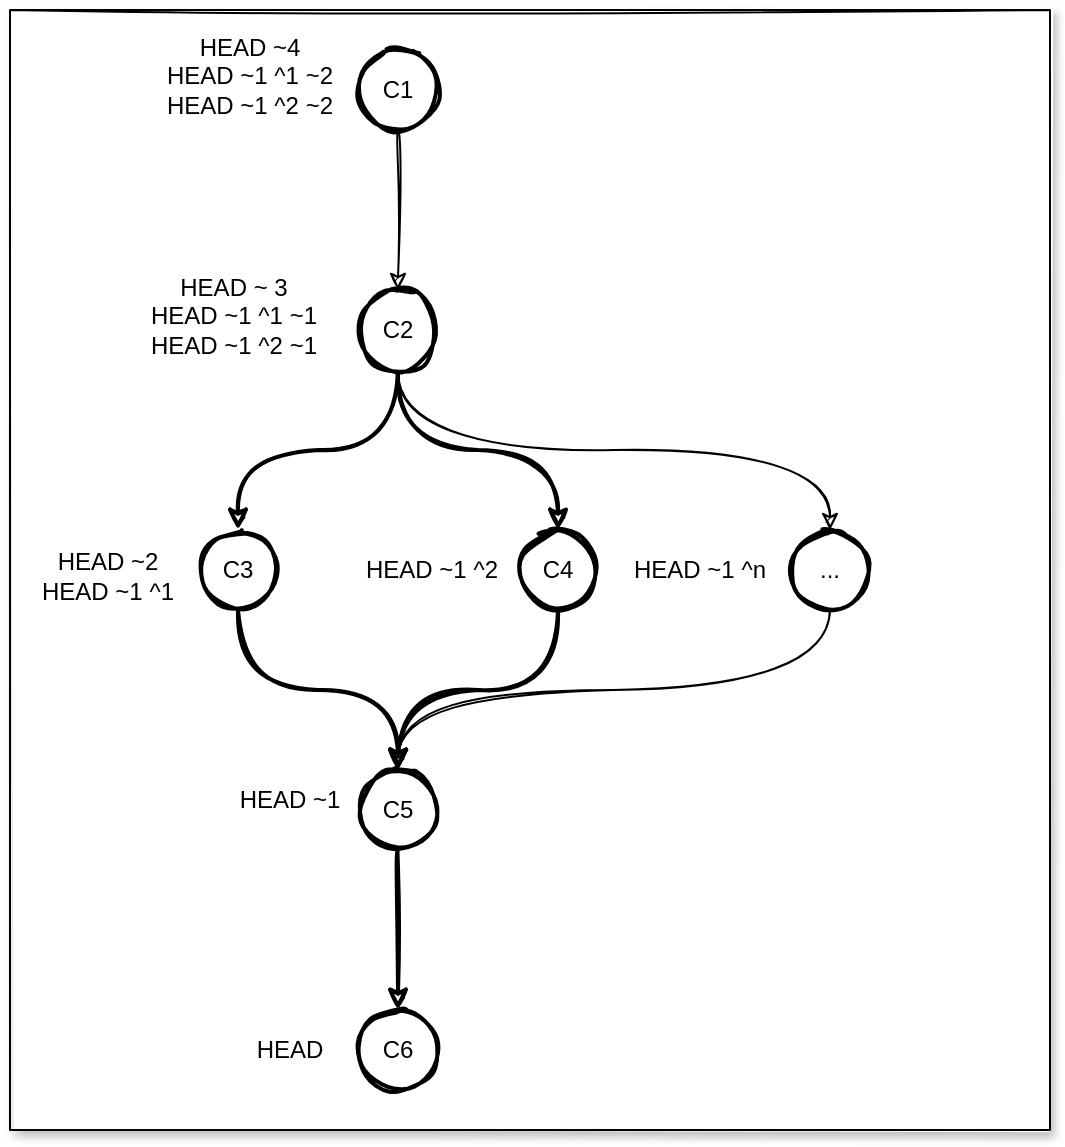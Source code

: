 <mxfile version="16.2.4" type="github">
  <diagram id="mnRflqDCTNff9czmcz0Y" name="Page-1">
    <mxGraphModel dx="1102" dy="882" grid="1" gridSize="10" guides="1" tooltips="1" connect="1" arrows="1" fold="1" page="1" pageScale="1" pageWidth="850" pageHeight="1100" math="0" shadow="0">
      <root>
        <mxCell id="0" />
        <mxCell id="1" parent="0" />
        <mxCell id="L4hd8jyMJO1TPTBA7iKi-42" value="" style="whiteSpace=wrap;html=1;shadow=1;fillStyle=auto;sketch=1;" vertex="1" parent="1">
          <mxGeometry x="10" y="20" width="520" height="560" as="geometry" />
        </mxCell>
        <mxCell id="L4hd8jyMJO1TPTBA7iKi-6" value="" style="edgeStyle=orthogonalEdgeStyle;orthogonalLoop=1;jettySize=auto;html=1;exitX=0.5;exitY=1;exitDx=0;exitDy=0;sketch=1;curved=1;" edge="1" parent="1" source="L4hd8jyMJO1TPTBA7iKi-16" target="L4hd8jyMJO1TPTBA7iKi-5">
          <mxGeometry relative="1" as="geometry">
            <mxPoint x="204" y="80" as="sourcePoint" />
          </mxGeometry>
        </mxCell>
        <mxCell id="L4hd8jyMJO1TPTBA7iKi-8" value="" style="edgeStyle=orthogonalEdgeStyle;orthogonalLoop=1;jettySize=auto;html=1;exitX=0.5;exitY=1;exitDx=0;exitDy=0;entryX=0.5;entryY=0;entryDx=0;entryDy=0;strokeWidth=2;sketch=1;curved=1;" edge="1" parent="1" source="L4hd8jyMJO1TPTBA7iKi-5" target="L4hd8jyMJO1TPTBA7iKi-9">
          <mxGeometry relative="1" as="geometry" />
        </mxCell>
        <mxCell id="L4hd8jyMJO1TPTBA7iKi-10" style="edgeStyle=orthogonalEdgeStyle;orthogonalLoop=1;jettySize=auto;html=1;entryX=0.5;entryY=0;entryDx=0;entryDy=0;exitX=0.5;exitY=1;exitDx=0;exitDy=0;strokeWidth=2;sketch=1;curved=1;" edge="1" parent="1" source="L4hd8jyMJO1TPTBA7iKi-5" target="L4hd8jyMJO1TPTBA7iKi-7">
          <mxGeometry relative="1" as="geometry" />
        </mxCell>
        <mxCell id="L4hd8jyMJO1TPTBA7iKi-41" style="edgeStyle=orthogonalEdgeStyle;orthogonalLoop=1;jettySize=auto;html=1;entryX=0.5;entryY=0;entryDx=0;entryDy=0;exitX=0.5;exitY=1;exitDx=0;exitDy=0;sketch=1;curved=1;" edge="1" parent="1" source="L4hd8jyMJO1TPTBA7iKi-5" target="L4hd8jyMJO1TPTBA7iKi-38">
          <mxGeometry relative="1" as="geometry" />
        </mxCell>
        <mxCell id="L4hd8jyMJO1TPTBA7iKi-5" value="C2" style="ellipse;whiteSpace=wrap;html=1;aspect=fixed;strokeWidth=2;shadow=0;sketch=1;" vertex="1" parent="1">
          <mxGeometry x="184" y="160" width="40" height="40" as="geometry" />
        </mxCell>
        <mxCell id="L4hd8jyMJO1TPTBA7iKi-12" value="" style="edgeStyle=orthogonalEdgeStyle;orthogonalLoop=1;jettySize=auto;html=1;exitX=0.5;exitY=1;exitDx=0;exitDy=0;strokeWidth=2;sketch=1;curved=1;" edge="1" parent="1" source="L4hd8jyMJO1TPTBA7iKi-7" target="L4hd8jyMJO1TPTBA7iKi-11">
          <mxGeometry relative="1" as="geometry" />
        </mxCell>
        <mxCell id="L4hd8jyMJO1TPTBA7iKi-7" value="C3" style="ellipse;whiteSpace=wrap;html=1;aspect=fixed;strokeWidth=2;sketch=1;" vertex="1" parent="1">
          <mxGeometry x="104" y="280" width="40" height="40" as="geometry" />
        </mxCell>
        <mxCell id="L4hd8jyMJO1TPTBA7iKi-13" style="edgeStyle=orthogonalEdgeStyle;orthogonalLoop=1;jettySize=auto;html=1;exitX=0.5;exitY=1;exitDx=0;exitDy=0;strokeWidth=2;sketch=1;curved=1;" edge="1" parent="1" source="L4hd8jyMJO1TPTBA7iKi-9">
          <mxGeometry relative="1" as="geometry">
            <mxPoint x="204" y="400" as="targetPoint" />
          </mxGeometry>
        </mxCell>
        <mxCell id="L4hd8jyMJO1TPTBA7iKi-9" value="C4" style="ellipse;whiteSpace=wrap;html=1;aspect=fixed;strokeWidth=2;sketch=1;" vertex="1" parent="1">
          <mxGeometry x="264" y="280" width="40" height="40" as="geometry" />
        </mxCell>
        <mxCell id="L4hd8jyMJO1TPTBA7iKi-15" value="" style="edgeStyle=orthogonalEdgeStyle;orthogonalLoop=1;jettySize=auto;html=1;strokeWidth=2;sketch=1;curved=1;" edge="1" parent="1" source="L4hd8jyMJO1TPTBA7iKi-11" target="L4hd8jyMJO1TPTBA7iKi-14">
          <mxGeometry relative="1" as="geometry" />
        </mxCell>
        <mxCell id="L4hd8jyMJO1TPTBA7iKi-11" value="C5" style="ellipse;whiteSpace=wrap;html=1;aspect=fixed;strokeWidth=2;sketch=1;" vertex="1" parent="1">
          <mxGeometry x="184" y="400" width="40" height="40" as="geometry" />
        </mxCell>
        <mxCell id="L4hd8jyMJO1TPTBA7iKi-14" value="C6" style="ellipse;whiteSpace=wrap;html=1;aspect=fixed;strokeWidth=2;sketch=1;" vertex="1" parent="1">
          <mxGeometry x="184" y="520" width="40" height="40" as="geometry" />
        </mxCell>
        <mxCell id="L4hd8jyMJO1TPTBA7iKi-16" value="C1" style="ellipse;whiteSpace=wrap;html=1;aspect=fixed;strokeWidth=2;shadow=0;sketch=1;" vertex="1" parent="1">
          <mxGeometry x="184" y="40" width="40" height="40" as="geometry" />
        </mxCell>
        <mxCell id="L4hd8jyMJO1TPTBA7iKi-23" value="HEAD" style="text;html=1;strokeColor=none;fillColor=none;align=center;verticalAlign=middle;whiteSpace=wrap;sketch=1;" vertex="1" parent="1">
          <mxGeometry x="120" y="525" width="60" height="30" as="geometry" />
        </mxCell>
        <mxCell id="L4hd8jyMJO1TPTBA7iKi-24" value="HEAD ~1" style="text;html=1;strokeColor=none;fillColor=none;align=center;verticalAlign=middle;whiteSpace=wrap;sketch=1;" vertex="1" parent="1">
          <mxGeometry x="120" y="400" width="60" height="30" as="geometry" />
        </mxCell>
        <mxCell id="L4hd8jyMJO1TPTBA7iKi-25" value="HEAD ~2&lt;br&gt;HEAD ~1 ^1" style="text;html=1;strokeColor=none;fillColor=none;align=center;verticalAlign=middle;whiteSpace=wrap;sketch=1;" vertex="1" parent="1">
          <mxGeometry x="14" y="285" width="90" height="35" as="geometry" />
        </mxCell>
        <mxCell id="L4hd8jyMJO1TPTBA7iKi-26" value="HEAD ~1 ^2" style="text;html=1;strokeColor=none;fillColor=none;align=center;verticalAlign=middle;whiteSpace=wrap;sketch=1;" vertex="1" parent="1">
          <mxGeometry x="184" y="285" width="74" height="30" as="geometry" />
        </mxCell>
        <mxCell id="L4hd8jyMJO1TPTBA7iKi-27" value="HEAD ~ 3&lt;br&gt;HEAD ~1 ^1 ~1&lt;br&gt;HEAD ~1 ^2 ~1" style="text;html=1;strokeColor=none;fillColor=none;align=center;verticalAlign=middle;whiteSpace=wrap;sketch=1;" vertex="1" parent="1">
          <mxGeometry x="70" y="150" width="104" height="45" as="geometry" />
        </mxCell>
        <mxCell id="L4hd8jyMJO1TPTBA7iKi-29" value="HEAD ~4&lt;br&gt;HEAD ~1 ^1 ~2&lt;br&gt;HEAD ~1 ^2 ~2" style="text;html=1;strokeColor=none;fillColor=none;align=center;verticalAlign=middle;whiteSpace=wrap;sketch=1;" vertex="1" parent="1">
          <mxGeometry x="80" y="30" width="100" height="45" as="geometry" />
        </mxCell>
        <mxCell id="L4hd8jyMJO1TPTBA7iKi-40" style="edgeStyle=orthogonalEdgeStyle;orthogonalLoop=1;jettySize=auto;html=1;entryX=0.5;entryY=0;entryDx=0;entryDy=0;sketch=1;curved=1;" edge="1" parent="1" source="L4hd8jyMJO1TPTBA7iKi-38" target="L4hd8jyMJO1TPTBA7iKi-11">
          <mxGeometry relative="1" as="geometry">
            <Array as="points">
              <mxPoint x="420" y="360" />
              <mxPoint x="204" y="360" />
            </Array>
          </mxGeometry>
        </mxCell>
        <mxCell id="L4hd8jyMJO1TPTBA7iKi-38" value="..." style="ellipse;whiteSpace=wrap;html=1;aspect=fixed;strokeWidth=2;sketch=1;" vertex="1" parent="1">
          <mxGeometry x="400" y="280" width="40" height="40" as="geometry" />
        </mxCell>
        <mxCell id="L4hd8jyMJO1TPTBA7iKi-39" value="HEAD ~1 ^n" style="text;html=1;strokeColor=none;fillColor=none;align=center;verticalAlign=middle;whiteSpace=wrap;sketch=1;" vertex="1" parent="1">
          <mxGeometry x="320" y="285" width="70" height="30" as="geometry" />
        </mxCell>
      </root>
    </mxGraphModel>
  </diagram>
</mxfile>
